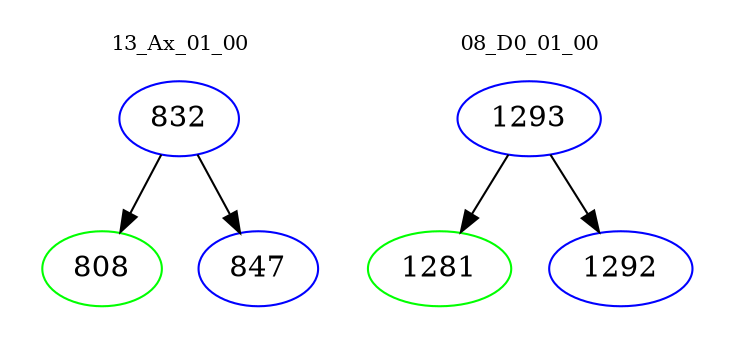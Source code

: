 digraph{
subgraph cluster_0 {
color = white
label = "13_Ax_01_00";
fontsize=10;
T0_832 [label="832", color="blue"]
T0_832 -> T0_808 [color="black"]
T0_808 [label="808", color="green"]
T0_832 -> T0_847 [color="black"]
T0_847 [label="847", color="blue"]
}
subgraph cluster_1 {
color = white
label = "08_D0_01_00";
fontsize=10;
T1_1293 [label="1293", color="blue"]
T1_1293 -> T1_1281 [color="black"]
T1_1281 [label="1281", color="green"]
T1_1293 -> T1_1292 [color="black"]
T1_1292 [label="1292", color="blue"]
}
}
